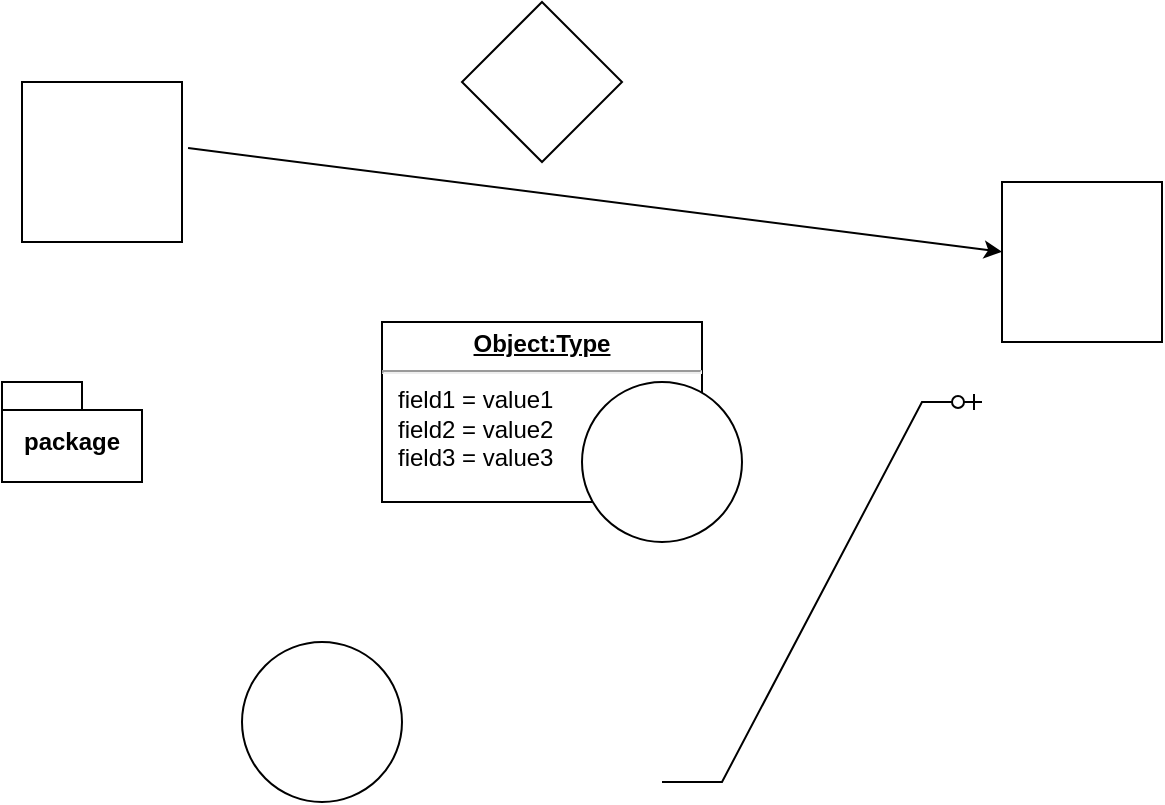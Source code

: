 <mxfile version="22.1.21" type="github">
  <diagram name="Page-1" id="ZD2TMjO4zs0fmxAYxcjR">
    <mxGraphModel dx="1114" dy="566" grid="1" gridSize="10" guides="1" tooltips="1" connect="1" arrows="1" fold="1" page="1" pageScale="1" pageWidth="850" pageHeight="1100" math="0" shadow="0">
      <root>
        <mxCell id="0" />
        <mxCell id="1" parent="0" />
        <mxCell id="QzXL0cOE9W9J4TsuVo_m-1" value="" style="whiteSpace=wrap;html=1;aspect=fixed;" parent="1" vertex="1">
          <mxGeometry x="100" y="100" width="80" height="80" as="geometry" />
        </mxCell>
        <mxCell id="QzXL0cOE9W9J4TsuVo_m-2" value="" style="whiteSpace=wrap;html=1;aspect=fixed;" parent="1" vertex="1">
          <mxGeometry x="590" y="150" width="80" height="80" as="geometry" />
        </mxCell>
        <mxCell id="QzXL0cOE9W9J4TsuVo_m-3" value="" style="endArrow=classic;html=1;rounded=0;exitX=1.038;exitY=0.413;exitDx=0;exitDy=0;exitPerimeter=0;" parent="1" source="QzXL0cOE9W9J4TsuVo_m-1" target="QzXL0cOE9W9J4TsuVo_m-2" edge="1">
          <mxGeometry width="50" height="50" relative="1" as="geometry">
            <mxPoint x="400" y="430" as="sourcePoint" />
            <mxPoint x="450" y="380" as="targetPoint" />
          </mxGeometry>
        </mxCell>
        <mxCell id="QzXL0cOE9W9J4TsuVo_m-4" value="" style="rhombus;whiteSpace=wrap;html=1;" parent="1" vertex="1">
          <mxGeometry x="320" y="60" width="80" height="80" as="geometry" />
        </mxCell>
        <mxCell id="qy9-lHnPMwslwsr0OYiO-1" value="&lt;p style=&quot;margin:0px;margin-top:4px;text-align:center;text-decoration:underline;&quot;&gt;&lt;b&gt;Object:Type&lt;/b&gt;&lt;/p&gt;&lt;hr/&gt;&lt;p style=&quot;margin:0px;margin-left:8px;&quot;&gt;field1 = value1&lt;br/&gt;field2 = value2&lt;br&gt;field3 = value3&lt;/p&gt;" style="verticalAlign=top;align=left;overflow=fill;fontSize=12;fontFamily=Helvetica;html=1;whiteSpace=wrap;" parent="1" vertex="1">
          <mxGeometry x="280" y="220" width="160" height="90" as="geometry" />
        </mxCell>
        <mxCell id="qy9-lHnPMwslwsr0OYiO-2" value="package" style="shape=folder;fontStyle=1;spacingTop=10;tabWidth=40;tabHeight=14;tabPosition=left;html=1;whiteSpace=wrap;" parent="1" vertex="1">
          <mxGeometry x="90" y="250" width="70" height="50" as="geometry" />
        </mxCell>
        <mxCell id="PBGGiDamakXOxHrWrAPc-1" value="" style="edgeStyle=entityRelationEdgeStyle;fontSize=12;html=1;endArrow=ERzeroToOne;endFill=1;rounded=0;" parent="1" edge="1">
          <mxGeometry width="100" height="100" relative="1" as="geometry">
            <mxPoint x="420" y="450" as="sourcePoint" />
            <mxPoint x="580" y="260" as="targetPoint" />
            <Array as="points">
              <mxPoint x="500" y="320" />
              <mxPoint x="550" y="330" />
            </Array>
          </mxGeometry>
        </mxCell>
        <mxCell id="2okfkqt1gaxqoRz4P2NJ-1" value="" style="ellipse;whiteSpace=wrap;html=1;aspect=fixed;" vertex="1" parent="1">
          <mxGeometry x="380" y="250" width="80" height="80" as="geometry" />
        </mxCell>
        <mxCell id="2okfkqt1gaxqoRz4P2NJ-2" value="" style="ellipse;whiteSpace=wrap;html=1;aspect=fixed;" vertex="1" parent="1">
          <mxGeometry x="210" y="380" width="80" height="80" as="geometry" />
        </mxCell>
      </root>
    </mxGraphModel>
  </diagram>
</mxfile>
